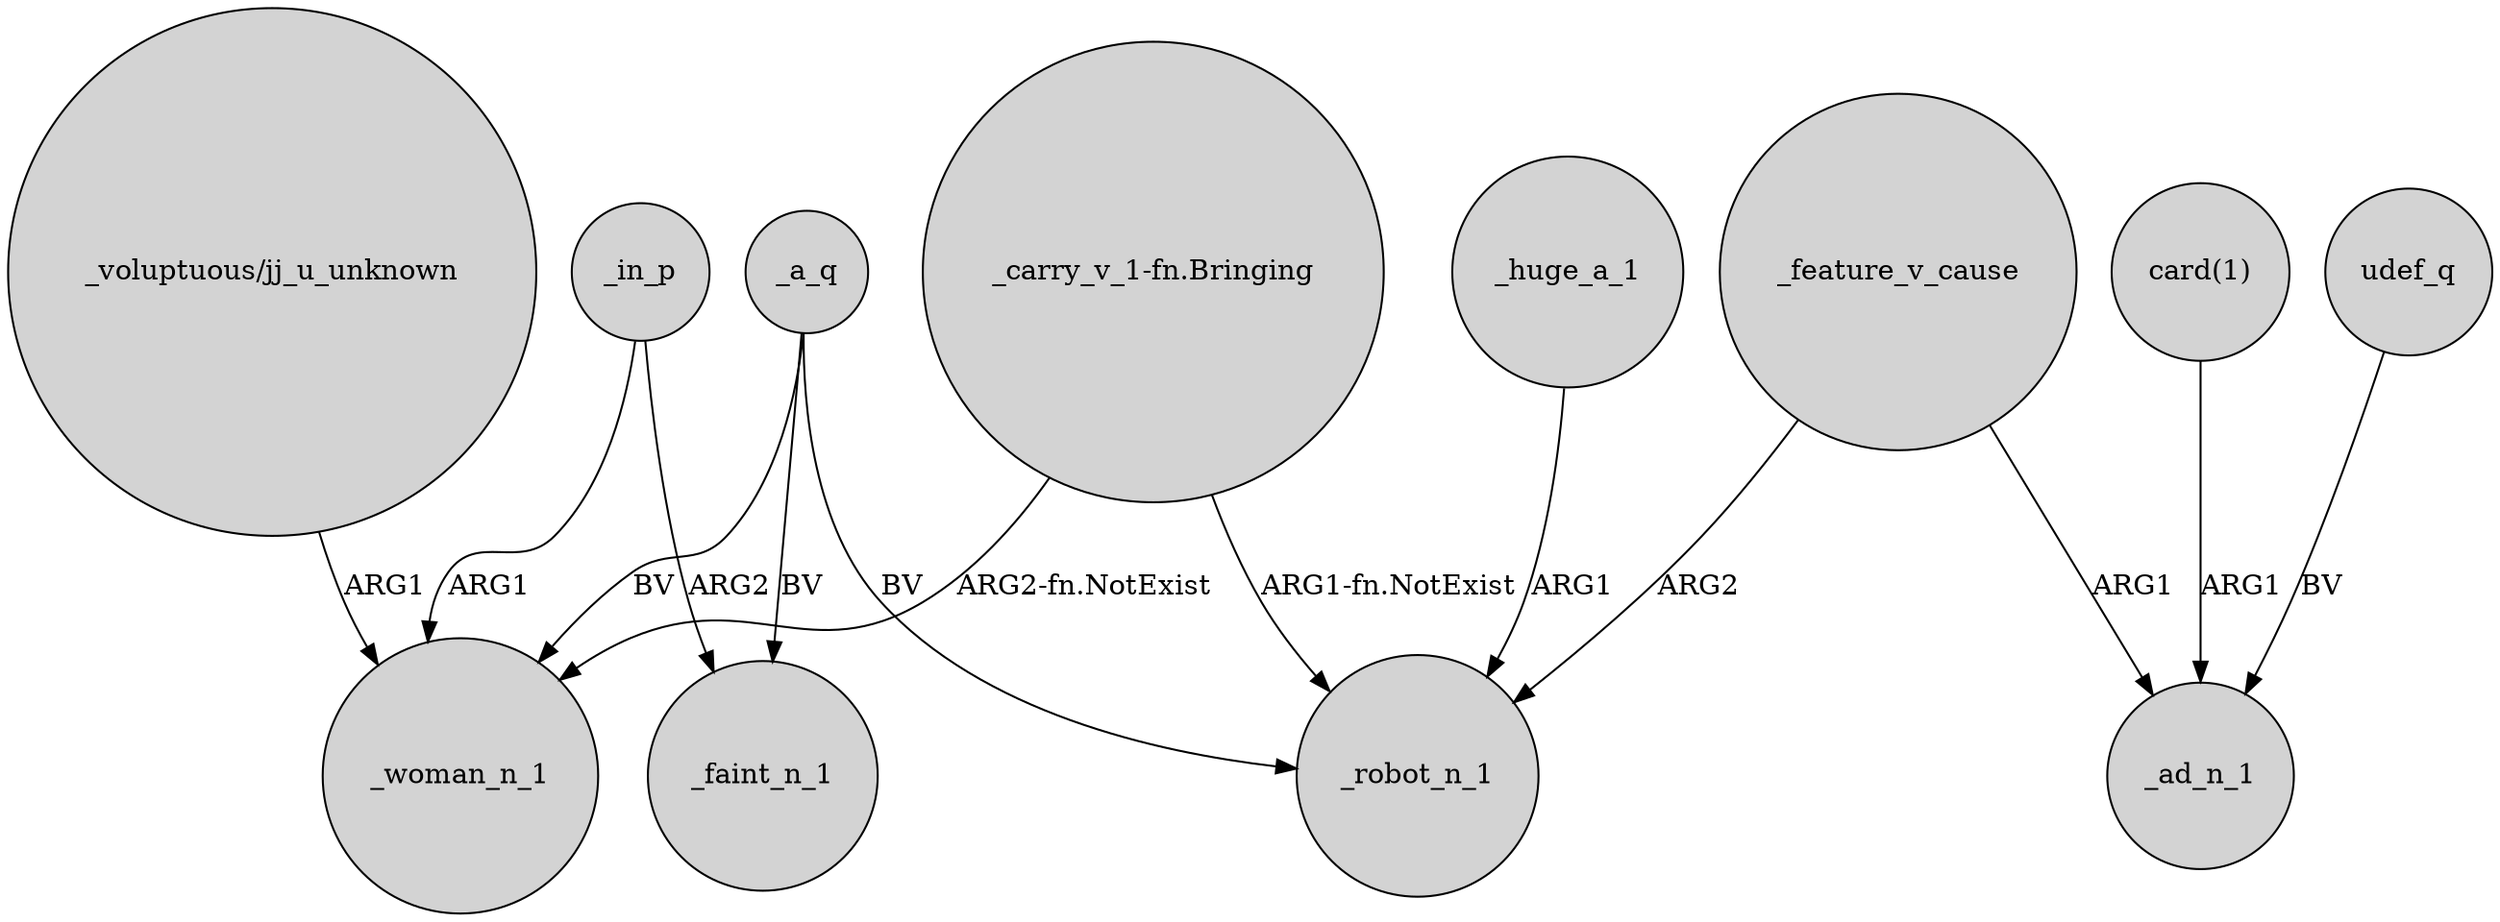 digraph {
	node [shape=circle style=filled]
	"_carry_v_1-fn.Bringing" -> _woman_n_1 [label="ARG2-fn.NotExist"]
	"_voluptuous/jj_u_unknown" -> _woman_n_1 [label=ARG1]
	_in_p -> _woman_n_1 [label=ARG1]
	_feature_v_cause -> _robot_n_1 [label=ARG2]
	"_carry_v_1-fn.Bringing" -> _robot_n_1 [label="ARG1-fn.NotExist"]
	"card(1)" -> _ad_n_1 [label=ARG1]
	_feature_v_cause -> _ad_n_1 [label=ARG1]
	_a_q -> _woman_n_1 [label=BV]
	_in_p -> _faint_n_1 [label=ARG2]
	udef_q -> _ad_n_1 [label=BV]
	_huge_a_1 -> _robot_n_1 [label=ARG1]
	_a_q -> _faint_n_1 [label=BV]
	_a_q -> _robot_n_1 [label=BV]
}
